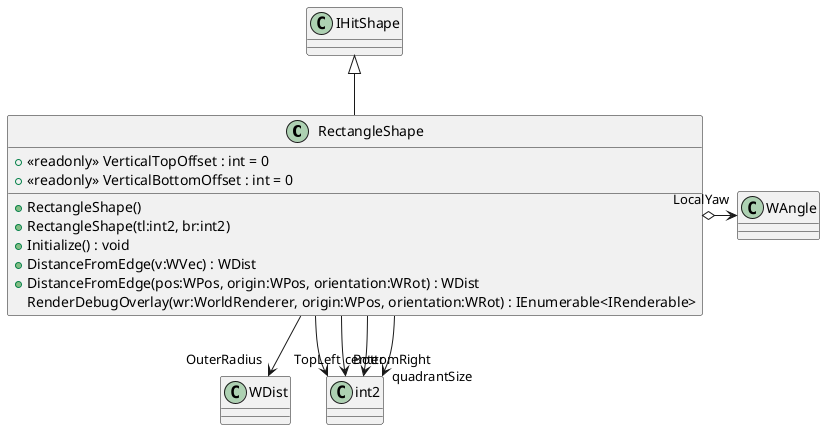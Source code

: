 @startuml
class RectangleShape {
    + <<readonly>> VerticalTopOffset : int = 0
    + <<readonly>> VerticalBottomOffset : int = 0
    + RectangleShape()
    + RectangleShape(tl:int2, br:int2)
    + Initialize() : void
    + DistanceFromEdge(v:WVec) : WDist
    + DistanceFromEdge(pos:WPos, origin:WPos, orientation:WRot) : WDist
    RenderDebugOverlay(wr:WorldRenderer, origin:WPos, orientation:WRot) : IEnumerable<IRenderable>
}
IHitShape <|-- RectangleShape
RectangleShape --> "OuterRadius" WDist
RectangleShape --> "TopLeft" int2
RectangleShape --> "BottomRight" int2
RectangleShape o-> "LocalYaw" WAngle
RectangleShape --> "quadrantSize" int2
RectangleShape --> "center" int2
@enduml
